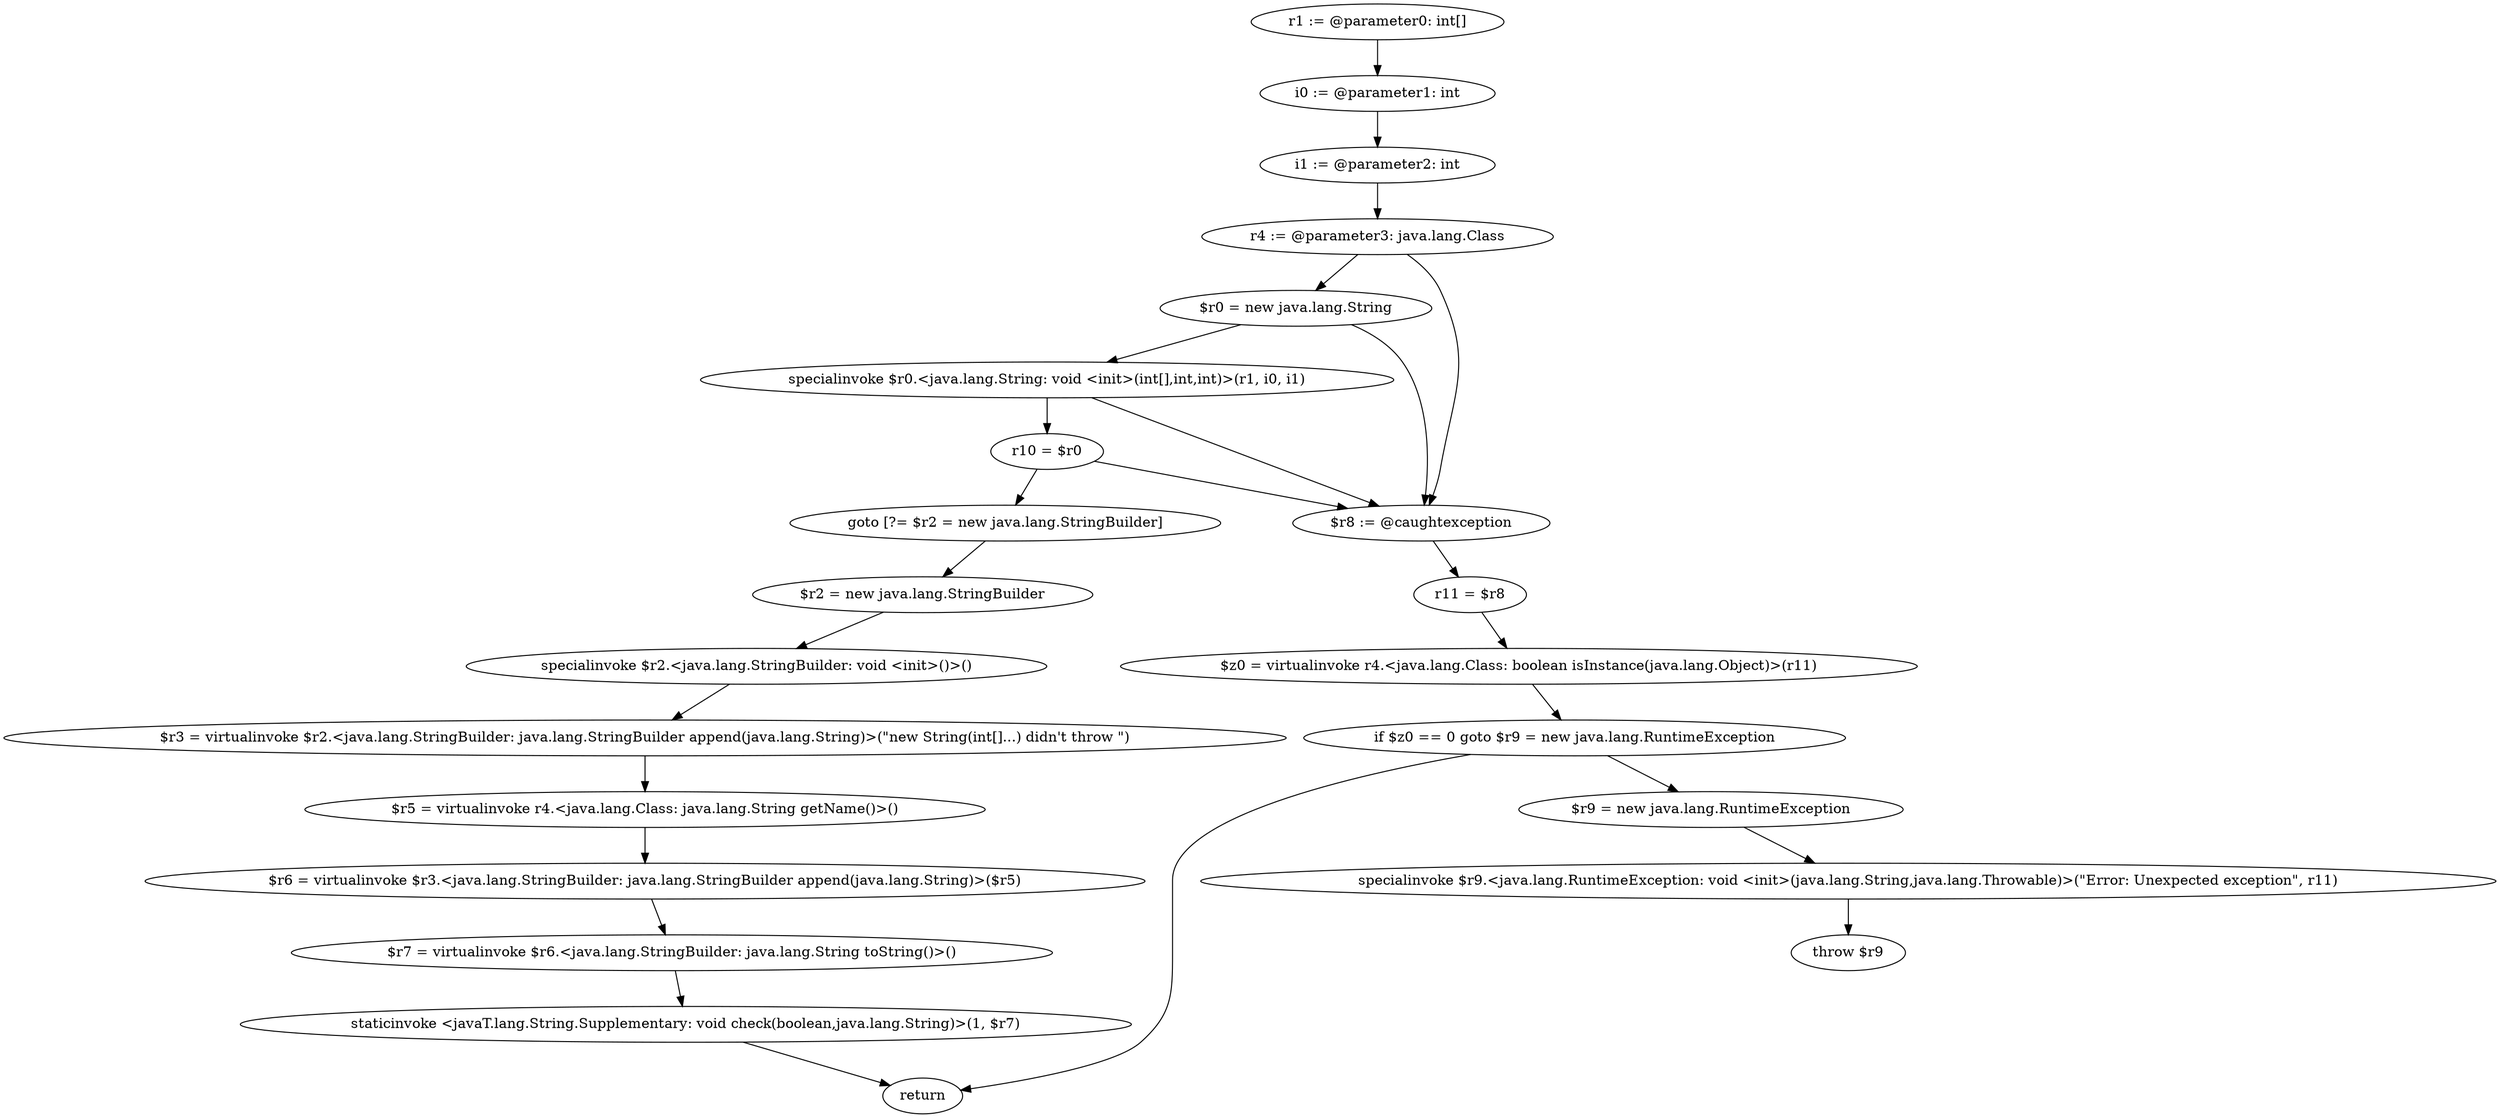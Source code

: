 digraph "unitGraph" {
    "r1 := @parameter0: int[]"
    "i0 := @parameter1: int"
    "i1 := @parameter2: int"
    "r4 := @parameter3: java.lang.Class"
    "$r0 = new java.lang.String"
    "specialinvoke $r0.<java.lang.String: void <init>(int[],int,int)>(r1, i0, i1)"
    "r10 = $r0"
    "goto [?= $r2 = new java.lang.StringBuilder]"
    "$r8 := @caughtexception"
    "r11 = $r8"
    "$z0 = virtualinvoke r4.<java.lang.Class: boolean isInstance(java.lang.Object)>(r11)"
    "if $z0 == 0 goto $r9 = new java.lang.RuntimeException"
    "return"
    "$r9 = new java.lang.RuntimeException"
    "specialinvoke $r9.<java.lang.RuntimeException: void <init>(java.lang.String,java.lang.Throwable)>(\"Error: Unexpected exception\", r11)"
    "throw $r9"
    "$r2 = new java.lang.StringBuilder"
    "specialinvoke $r2.<java.lang.StringBuilder: void <init>()>()"
    "$r3 = virtualinvoke $r2.<java.lang.StringBuilder: java.lang.StringBuilder append(java.lang.String)>(\"new String(int[]...) didn\'t throw \")"
    "$r5 = virtualinvoke r4.<java.lang.Class: java.lang.String getName()>()"
    "$r6 = virtualinvoke $r3.<java.lang.StringBuilder: java.lang.StringBuilder append(java.lang.String)>($r5)"
    "$r7 = virtualinvoke $r6.<java.lang.StringBuilder: java.lang.String toString()>()"
    "staticinvoke <javaT.lang.String.Supplementary: void check(boolean,java.lang.String)>(1, $r7)"
    "r1 := @parameter0: int[]"->"i0 := @parameter1: int";
    "i0 := @parameter1: int"->"i1 := @parameter2: int";
    "i1 := @parameter2: int"->"r4 := @parameter3: java.lang.Class";
    "r4 := @parameter3: java.lang.Class"->"$r0 = new java.lang.String";
    "r4 := @parameter3: java.lang.Class"->"$r8 := @caughtexception";
    "$r0 = new java.lang.String"->"specialinvoke $r0.<java.lang.String: void <init>(int[],int,int)>(r1, i0, i1)";
    "$r0 = new java.lang.String"->"$r8 := @caughtexception";
    "specialinvoke $r0.<java.lang.String: void <init>(int[],int,int)>(r1, i0, i1)"->"r10 = $r0";
    "specialinvoke $r0.<java.lang.String: void <init>(int[],int,int)>(r1, i0, i1)"->"$r8 := @caughtexception";
    "r10 = $r0"->"goto [?= $r2 = new java.lang.StringBuilder]";
    "r10 = $r0"->"$r8 := @caughtexception";
    "goto [?= $r2 = new java.lang.StringBuilder]"->"$r2 = new java.lang.StringBuilder";
    "$r8 := @caughtexception"->"r11 = $r8";
    "r11 = $r8"->"$z0 = virtualinvoke r4.<java.lang.Class: boolean isInstance(java.lang.Object)>(r11)";
    "$z0 = virtualinvoke r4.<java.lang.Class: boolean isInstance(java.lang.Object)>(r11)"->"if $z0 == 0 goto $r9 = new java.lang.RuntimeException";
    "if $z0 == 0 goto $r9 = new java.lang.RuntimeException"->"return";
    "if $z0 == 0 goto $r9 = new java.lang.RuntimeException"->"$r9 = new java.lang.RuntimeException";
    "$r9 = new java.lang.RuntimeException"->"specialinvoke $r9.<java.lang.RuntimeException: void <init>(java.lang.String,java.lang.Throwable)>(\"Error: Unexpected exception\", r11)";
    "specialinvoke $r9.<java.lang.RuntimeException: void <init>(java.lang.String,java.lang.Throwable)>(\"Error: Unexpected exception\", r11)"->"throw $r9";
    "$r2 = new java.lang.StringBuilder"->"specialinvoke $r2.<java.lang.StringBuilder: void <init>()>()";
    "specialinvoke $r2.<java.lang.StringBuilder: void <init>()>()"->"$r3 = virtualinvoke $r2.<java.lang.StringBuilder: java.lang.StringBuilder append(java.lang.String)>(\"new String(int[]...) didn\'t throw \")";
    "$r3 = virtualinvoke $r2.<java.lang.StringBuilder: java.lang.StringBuilder append(java.lang.String)>(\"new String(int[]...) didn\'t throw \")"->"$r5 = virtualinvoke r4.<java.lang.Class: java.lang.String getName()>()";
    "$r5 = virtualinvoke r4.<java.lang.Class: java.lang.String getName()>()"->"$r6 = virtualinvoke $r3.<java.lang.StringBuilder: java.lang.StringBuilder append(java.lang.String)>($r5)";
    "$r6 = virtualinvoke $r3.<java.lang.StringBuilder: java.lang.StringBuilder append(java.lang.String)>($r5)"->"$r7 = virtualinvoke $r6.<java.lang.StringBuilder: java.lang.String toString()>()";
    "$r7 = virtualinvoke $r6.<java.lang.StringBuilder: java.lang.String toString()>()"->"staticinvoke <javaT.lang.String.Supplementary: void check(boolean,java.lang.String)>(1, $r7)";
    "staticinvoke <javaT.lang.String.Supplementary: void check(boolean,java.lang.String)>(1, $r7)"->"return";
}
